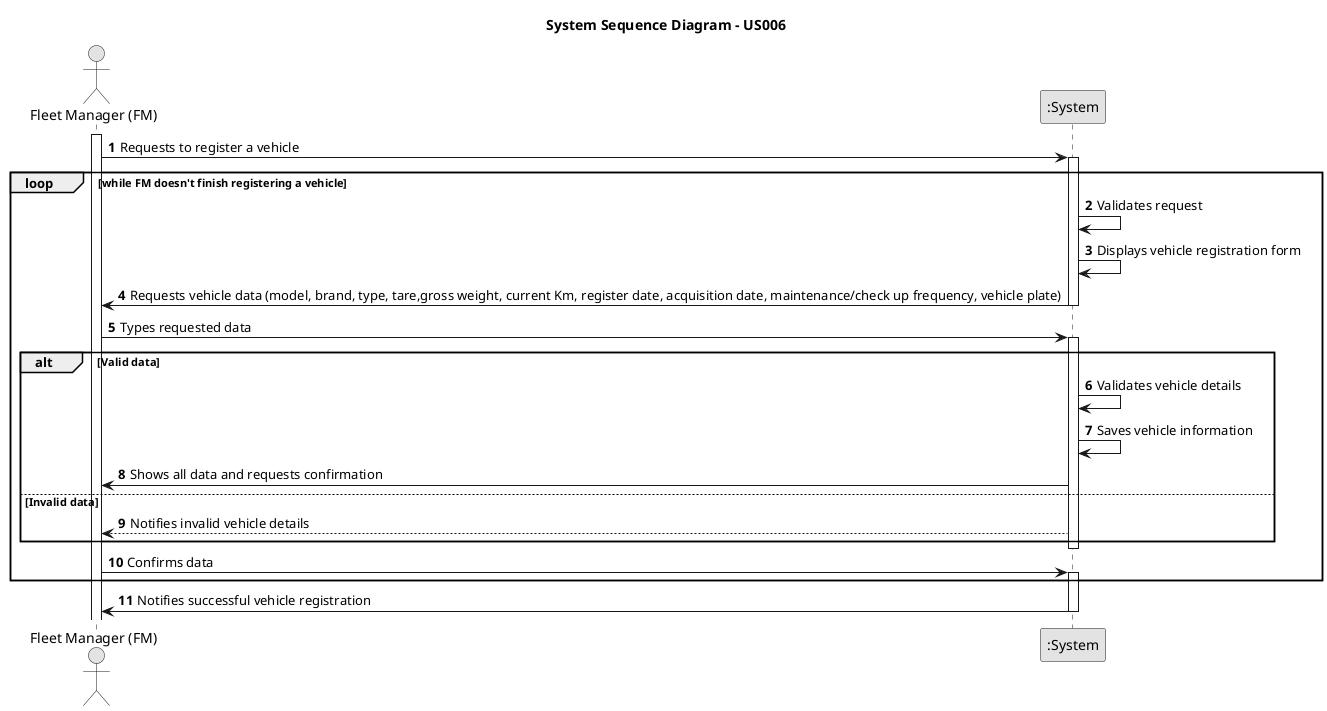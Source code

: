 @startuml
skinparam monochrome true
skinparam packageStyle rectangle
skinparam shadowing false

actor "Fleet Manager (FM)" as FM
participant ":System" as System
autonumber

title System Sequence Diagram - US006
activate FM

FM -> System : Requests to register a vehicle
loop while FM doesn't finish registering a vehicle
activate System

System -> System: Validates request
    System -> System: Displays vehicle registration form
    System -> FM : Requests vehicle data (model, brand, type, tare,gross weight, current Km, register date, acquisition date, maintenance/check up frequency, vehicle plate)

deactivate System
    FM -> System : Types requested data
    activate System
alt Valid data
System -> System: Validates vehicle details
    System -> System: Saves vehicle information
    System -> FM : Shows all data and requests confirmation
else Invalid data
System --> FM: Notifies invalid vehicle details
end
deactivate System
    FM -> System : Confirms data
    activate System
end
    System -> FM: Notifies successful vehicle registration
deactivate System

@enduml